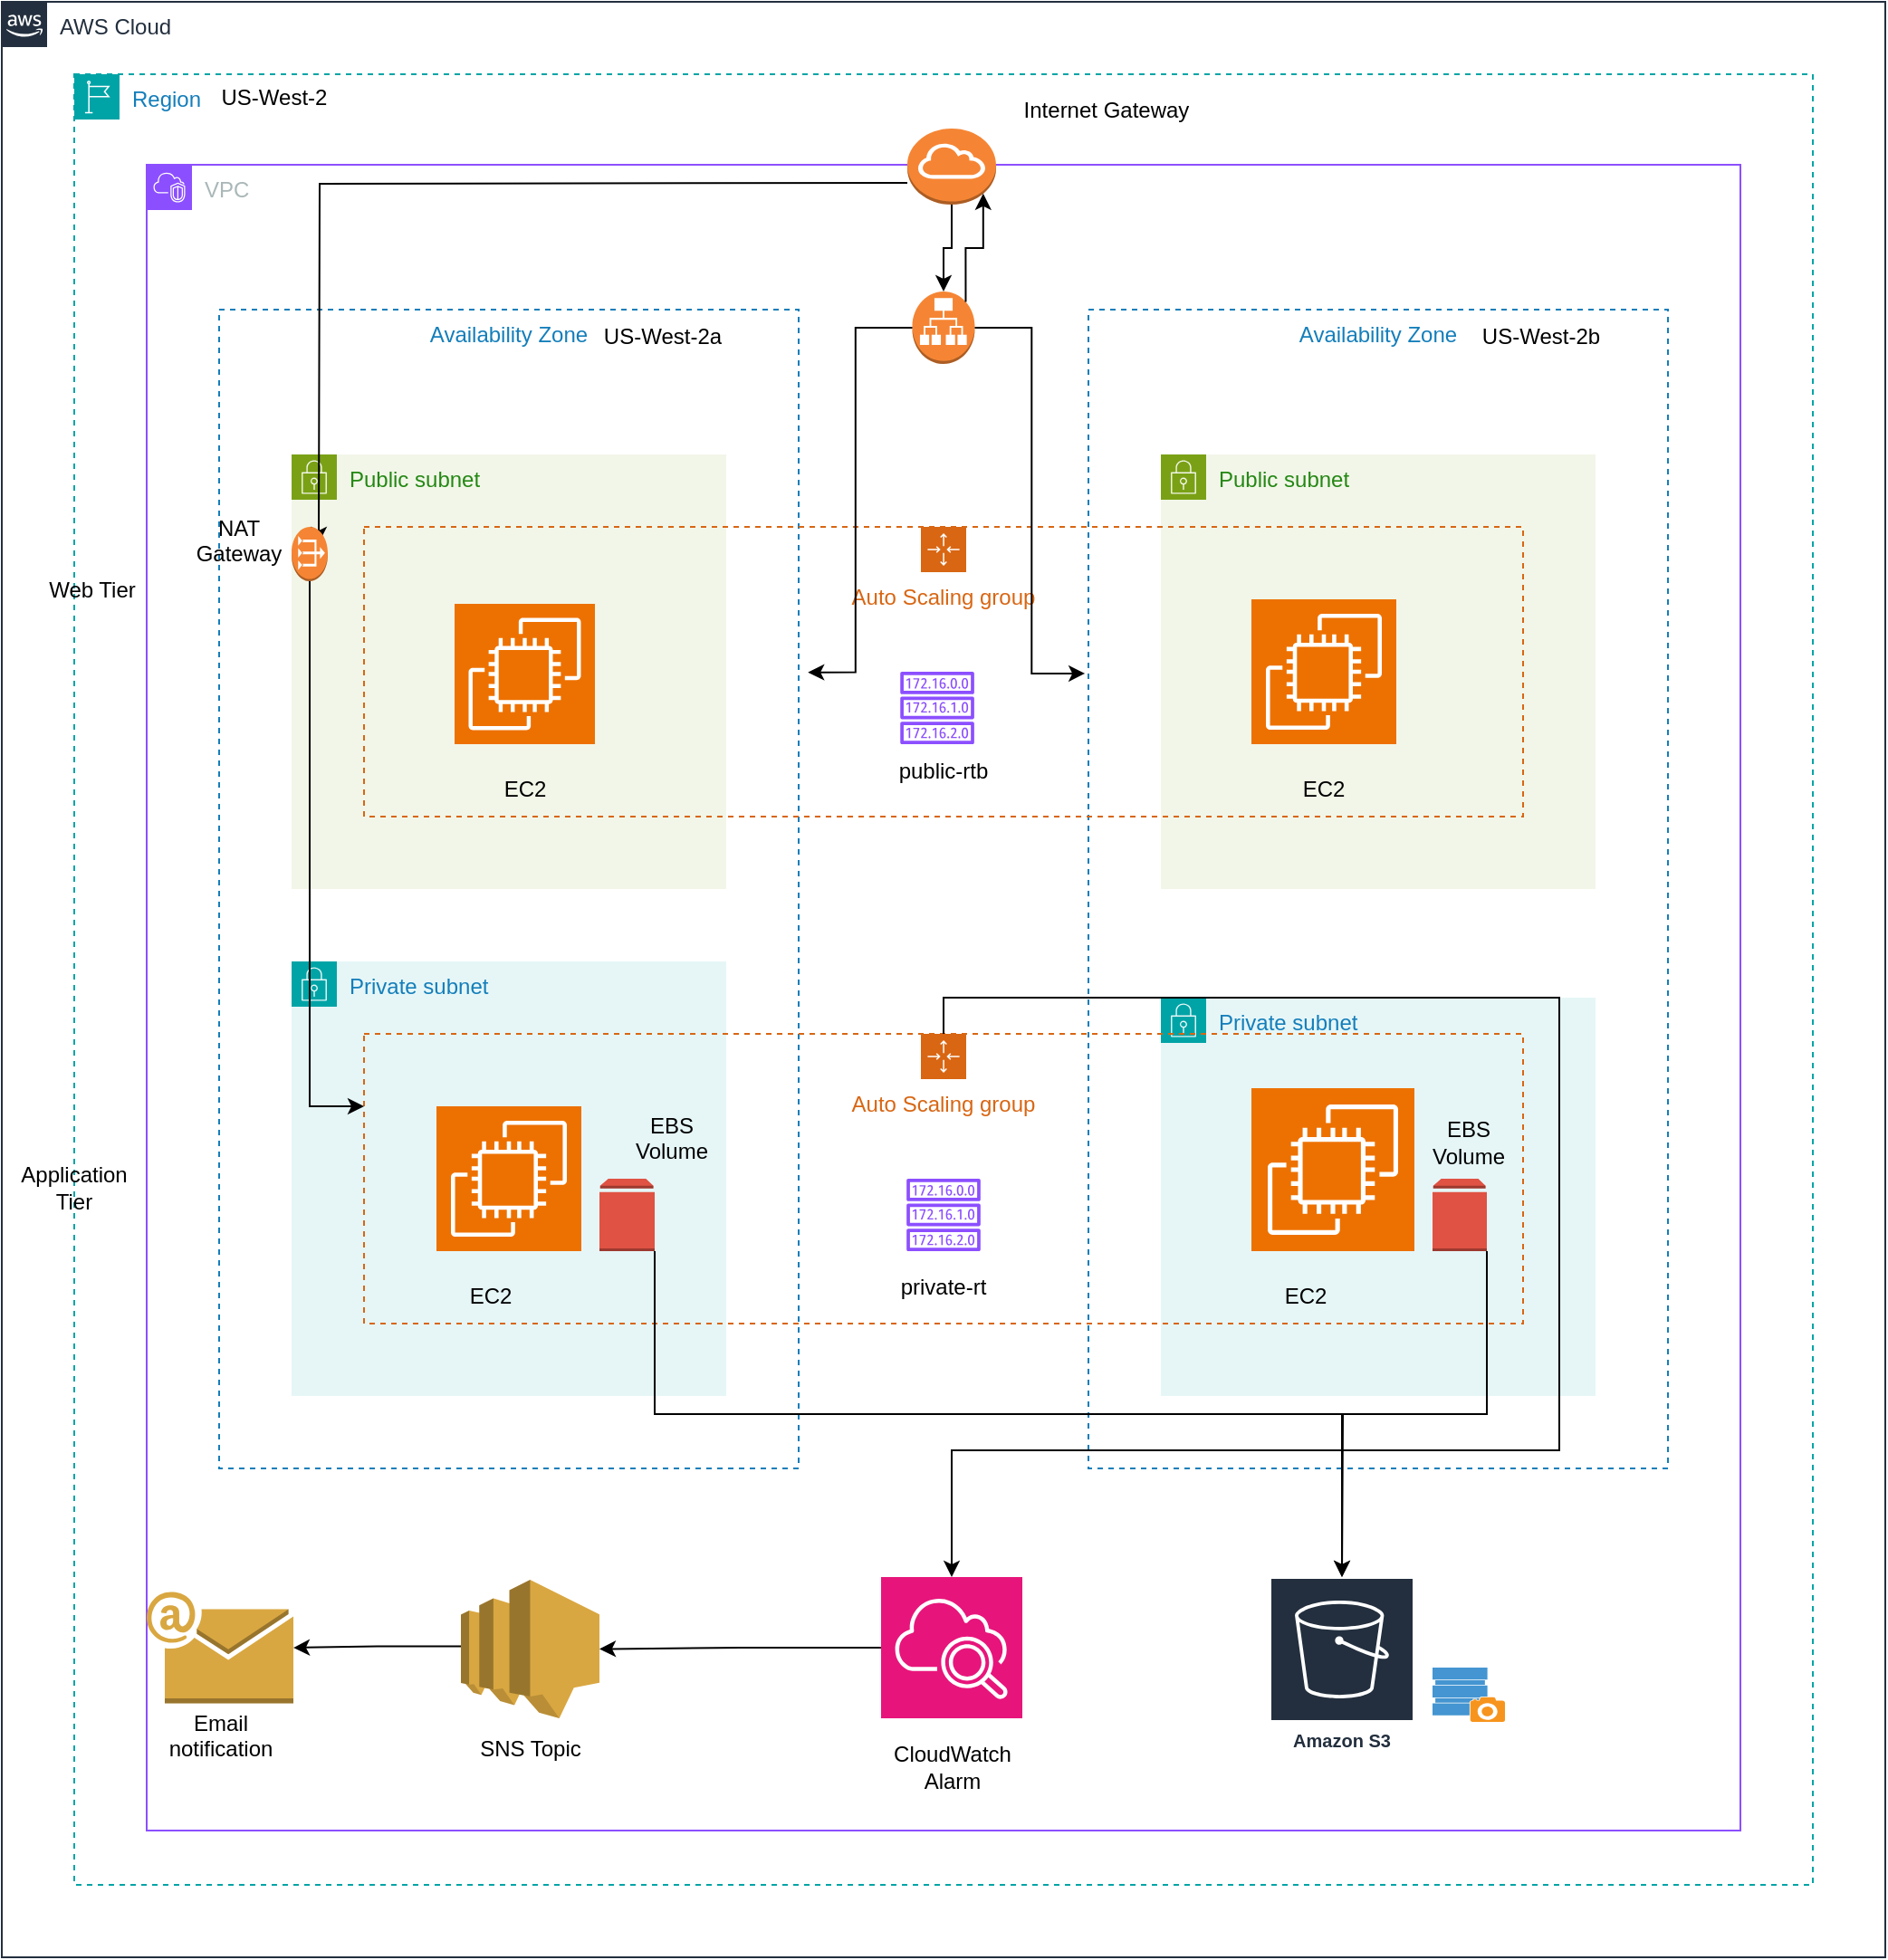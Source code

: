 <mxfile version="24.8.3">
  <diagram name="Page-1" id="WWjLtKliqezvAFkfpZqV">
    <mxGraphModel dx="1434" dy="774" grid="1" gridSize="10" guides="1" tooltips="1" connect="1" arrows="1" fold="1" page="1" pageScale="1" pageWidth="1100" pageHeight="1700" math="0" shadow="0">
      <root>
        <mxCell id="0" />
        <mxCell id="1" parent="0" />
        <mxCell id="W9LA0Zj8rEDHQ3z-ReAV-1" value="AWS Cloud" style="points=[[0,0],[0.25,0],[0.5,0],[0.75,0],[1,0],[1,0.25],[1,0.5],[1,0.75],[1,1],[0.75,1],[0.5,1],[0.25,1],[0,1],[0,0.75],[0,0.5],[0,0.25]];outlineConnect=0;gradientColor=none;html=1;whiteSpace=wrap;fontSize=12;fontStyle=0;container=1;pointerEvents=0;collapsible=0;recursiveResize=0;shape=mxgraph.aws4.group;grIcon=mxgraph.aws4.group_aws_cloud_alt;strokeColor=#232F3E;fillColor=none;verticalAlign=top;align=left;spacingLeft=30;fontColor=#232F3E;dashed=0;" parent="1" vertex="1">
          <mxGeometry x="40" y="40" width="1040" height="1080" as="geometry" />
        </mxCell>
        <mxCell id="W9LA0Zj8rEDHQ3z-ReAV-2" value="Region" style="points=[[0,0],[0.25,0],[0.5,0],[0.75,0],[1,0],[1,0.25],[1,0.5],[1,0.75],[1,1],[0.75,1],[0.5,1],[0.25,1],[0,1],[0,0.75],[0,0.5],[0,0.25]];outlineConnect=0;gradientColor=none;html=1;whiteSpace=wrap;fontSize=12;fontStyle=0;container=1;pointerEvents=0;collapsible=0;recursiveResize=0;shape=mxgraph.aws4.group;grIcon=mxgraph.aws4.group_region;strokeColor=#00A4A6;fillColor=none;verticalAlign=top;align=left;spacingLeft=30;fontColor=#147EBA;dashed=1;" parent="1" vertex="1">
          <mxGeometry x="80" y="80" width="960" height="1000" as="geometry" />
        </mxCell>
        <mxCell id="W9LA0Zj8rEDHQ3z-ReAV-88" value="Internet Gateway" style="text;html=1;align=center;verticalAlign=middle;whiteSpace=wrap;rounded=0;" parent="W9LA0Zj8rEDHQ3z-ReAV-2" vertex="1">
          <mxGeometry x="520" y="10" width="100" height="20" as="geometry" />
        </mxCell>
        <mxCell id="W9LA0Zj8rEDHQ3z-ReAV-113" value="US-West-2" style="text;html=1;align=center;verticalAlign=middle;whiteSpace=wrap;rounded=0;" parent="W9LA0Zj8rEDHQ3z-ReAV-2" vertex="1">
          <mxGeometry x="61" y="-10" width="99" height="45" as="geometry" />
        </mxCell>
        <mxCell id="W9LA0Zj8rEDHQ3z-ReAV-114" value="Web Tier" style="text;html=1;align=center;verticalAlign=middle;whiteSpace=wrap;rounded=0;flipV=1;flipH=0;direction=west;" parent="W9LA0Zj8rEDHQ3z-ReAV-2" vertex="1">
          <mxGeometry x="-20" y="270" width="60" height="30" as="geometry" />
        </mxCell>
        <mxCell id="W9LA0Zj8rEDHQ3z-ReAV-115" value="Application Tier" style="text;html=1;align=center;verticalAlign=middle;whiteSpace=wrap;rounded=0;" parent="W9LA0Zj8rEDHQ3z-ReAV-2" vertex="1">
          <mxGeometry x="-30" y="600" width="60" height="30" as="geometry" />
        </mxCell>
        <mxCell id="W9LA0Zj8rEDHQ3z-ReAV-3" value="VPC" style="points=[[0,0],[0.25,0],[0.5,0],[0.75,0],[1,0],[1,0.25],[1,0.5],[1,0.75],[1,1],[0.75,1],[0.5,1],[0.25,1],[0,1],[0,0.75],[0,0.5],[0,0.25]];outlineConnect=0;gradientColor=none;html=1;whiteSpace=wrap;fontSize=12;fontStyle=0;container=1;pointerEvents=0;collapsible=0;recursiveResize=0;shape=mxgraph.aws4.group;grIcon=mxgraph.aws4.group_vpc2;strokeColor=#8C4FFF;fillColor=none;verticalAlign=top;align=left;spacingLeft=30;fontColor=#AAB7B8;dashed=0;" parent="1" vertex="1">
          <mxGeometry x="120" y="130" width="880" height="920" as="geometry" />
        </mxCell>
        <mxCell id="W9LA0Zj8rEDHQ3z-ReAV-4" value="Availability Zone" style="fillColor=none;strokeColor=#147EBA;dashed=1;verticalAlign=top;fontStyle=0;fontColor=#147EBA;whiteSpace=wrap;html=1;" parent="W9LA0Zj8rEDHQ3z-ReAV-3" vertex="1">
          <mxGeometry x="40" y="80" width="320" height="640" as="geometry" />
        </mxCell>
        <mxCell id="W9LA0Zj8rEDHQ3z-ReAV-5" value="Availability Zone" style="fillColor=none;strokeColor=#147EBA;dashed=1;verticalAlign=top;fontStyle=0;fontColor=#147EBA;whiteSpace=wrap;html=1;" parent="W9LA0Zj8rEDHQ3z-ReAV-3" vertex="1">
          <mxGeometry x="520" y="80" width="320" height="640" as="geometry" />
        </mxCell>
        <mxCell id="W9LA0Zj8rEDHQ3z-ReAV-8" value="US-West-2a" style="text;html=1;align=center;verticalAlign=middle;whiteSpace=wrap;rounded=0;" parent="W9LA0Zj8rEDHQ3z-ReAV-3" vertex="1">
          <mxGeometry x="250" y="80" width="70" height="30" as="geometry" />
        </mxCell>
        <mxCell id="W9LA0Zj8rEDHQ3z-ReAV-10" value="US-West-2b" style="text;html=1;align=center;verticalAlign=middle;whiteSpace=wrap;rounded=0;" parent="W9LA0Zj8rEDHQ3z-ReAV-3" vertex="1">
          <mxGeometry x="690" y="80" width="160" height="30" as="geometry" />
        </mxCell>
        <mxCell id="W9LA0Zj8rEDHQ3z-ReAV-11" value="" style="outlineConnect=0;dashed=0;verticalLabelPosition=bottom;verticalAlign=top;align=center;html=1;shape=mxgraph.aws3.application_load_balancer;fillColor=#F58534;gradientColor=none;" parent="W9LA0Zj8rEDHQ3z-ReAV-3" vertex="1">
          <mxGeometry x="422.75" y="70" width="34.5" height="40" as="geometry" />
        </mxCell>
        <mxCell id="W9LA0Zj8rEDHQ3z-ReAV-14" value="Private subnet" style="points=[[0,0],[0.25,0],[0.5,0],[0.75,0],[1,0],[1,0.25],[1,0.5],[1,0.75],[1,1],[0.75,1],[0.5,1],[0.25,1],[0,1],[0,0.75],[0,0.5],[0,0.25]];outlineConnect=0;gradientColor=none;html=1;whiteSpace=wrap;fontSize=12;fontStyle=0;container=1;pointerEvents=0;collapsible=0;recursiveResize=0;shape=mxgraph.aws4.group;grIcon=mxgraph.aws4.group_security_group;grStroke=0;strokeColor=#00A4A6;fillColor=#E6F6F7;verticalAlign=top;align=left;spacingLeft=30;fontColor=#147EBA;dashed=0;" parent="W9LA0Zj8rEDHQ3z-ReAV-3" vertex="1">
          <mxGeometry x="80" y="440" width="240" height="240" as="geometry" />
        </mxCell>
        <mxCell id="W9LA0Zj8rEDHQ3z-ReAV-15" value="Private subnet" style="points=[[0,0],[0.25,0],[0.5,0],[0.75,0],[1,0],[1,0.25],[1,0.5],[1,0.75],[1,1],[0.75,1],[0.5,1],[0.25,1],[0,1],[0,0.75],[0,0.5],[0,0.25]];outlineConnect=0;gradientColor=none;html=1;whiteSpace=wrap;fontSize=12;fontStyle=0;container=1;pointerEvents=0;collapsible=0;recursiveResize=0;shape=mxgraph.aws4.group;grIcon=mxgraph.aws4.group_security_group;grStroke=0;strokeColor=#00A4A6;fillColor=#E6F6F7;verticalAlign=top;align=left;spacingLeft=30;fontColor=#147EBA;dashed=0;" parent="W9LA0Zj8rEDHQ3z-ReAV-3" vertex="1">
          <mxGeometry x="560" y="460" width="240" height="220" as="geometry" />
        </mxCell>
        <mxCell id="W9LA0Zj8rEDHQ3z-ReAV-16" value="Public subnet" style="points=[[0,0],[0.25,0],[0.5,0],[0.75,0],[1,0],[1,0.25],[1,0.5],[1,0.75],[1,1],[0.75,1],[0.5,1],[0.25,1],[0,1],[0,0.75],[0,0.5],[0,0.25]];outlineConnect=0;gradientColor=none;html=1;whiteSpace=wrap;fontSize=12;fontStyle=0;container=1;pointerEvents=0;collapsible=0;recursiveResize=0;shape=mxgraph.aws4.group;grIcon=mxgraph.aws4.group_security_group;grStroke=0;strokeColor=#7AA116;fillColor=#F2F6E8;verticalAlign=top;align=left;spacingLeft=30;fontColor=#248814;dashed=0;" parent="W9LA0Zj8rEDHQ3z-ReAV-3" vertex="1">
          <mxGeometry x="80" y="160" width="240" height="240" as="geometry" />
        </mxCell>
        <mxCell id="W9LA0Zj8rEDHQ3z-ReAV-17" value="Public subnet" style="points=[[0,0],[0.25,0],[0.5,0],[0.75,0],[1,0],[1,0.25],[1,0.5],[1,0.75],[1,1],[0.75,1],[0.5,1],[0.25,1],[0,1],[0,0.75],[0,0.5],[0,0.25]];outlineConnect=0;gradientColor=none;html=1;whiteSpace=wrap;fontSize=12;fontStyle=0;container=1;pointerEvents=0;collapsible=0;recursiveResize=0;shape=mxgraph.aws4.group;grIcon=mxgraph.aws4.group_security_group;grStroke=0;strokeColor=#7AA116;fillColor=#F2F6E8;verticalAlign=top;align=left;spacingLeft=30;fontColor=#248814;dashed=0;" parent="W9LA0Zj8rEDHQ3z-ReAV-3" vertex="1">
          <mxGeometry x="560" y="160" width="240" height="240" as="geometry" />
        </mxCell>
        <mxCell id="W9LA0Zj8rEDHQ3z-ReAV-18" value="Auto Scaling group" style="points=[[0,0],[0.25,0],[0.5,0],[0.75,0],[1,0],[1,0.25],[1,0.5],[1,0.75],[1,1],[0.75,1],[0.5,1],[0.25,1],[0,1],[0,0.75],[0,0.5],[0,0.25]];outlineConnect=0;gradientColor=none;html=1;whiteSpace=wrap;fontSize=12;fontStyle=0;container=1;pointerEvents=0;collapsible=0;recursiveResize=0;shape=mxgraph.aws4.groupCenter;grIcon=mxgraph.aws4.group_auto_scaling_group;grStroke=1;strokeColor=#D86613;fillColor=none;verticalAlign=top;align=center;fontColor=#D86613;dashed=1;spacingTop=25;" parent="W9LA0Zj8rEDHQ3z-ReAV-3" vertex="1">
          <mxGeometry x="120" y="200" width="640" height="160" as="geometry" />
        </mxCell>
        <mxCell id="W9LA0Zj8rEDHQ3z-ReAV-21" value="" style="sketch=0;points=[[0,0,0],[0.25,0,0],[0.5,0,0],[0.75,0,0],[1,0,0],[0,1,0],[0.25,1,0],[0.5,1,0],[0.75,1,0],[1,1,0],[0,0.25,0],[0,0.5,0],[0,0.75,0],[1,0.25,0],[1,0.5,0],[1,0.75,0]];outlineConnect=0;fontColor=#232F3E;fillColor=#ED7100;strokeColor=#ffffff;dashed=0;verticalLabelPosition=bottom;verticalAlign=top;align=center;html=1;fontSize=12;fontStyle=0;aspect=fixed;shape=mxgraph.aws4.resourceIcon;resIcon=mxgraph.aws4.ec2;" parent="W9LA0Zj8rEDHQ3z-ReAV-18" vertex="1">
          <mxGeometry x="50" y="42.5" width="77.5" height="77.5" as="geometry" />
        </mxCell>
        <mxCell id="W9LA0Zj8rEDHQ3z-ReAV-44" value="" style="sketch=0;outlineConnect=0;fontColor=#232F3E;gradientColor=none;fillColor=#8C4FFF;strokeColor=none;dashed=0;verticalLabelPosition=bottom;verticalAlign=top;align=center;html=1;fontSize=12;fontStyle=0;aspect=fixed;pointerEvents=1;shape=mxgraph.aws4.route_table;" parent="W9LA0Zj8rEDHQ3z-ReAV-18" vertex="1">
          <mxGeometry x="296" y="80" width="41.05" height="40" as="geometry" />
        </mxCell>
        <mxCell id="W9LA0Zj8rEDHQ3z-ReAV-89" value="EC2" style="text;html=1;align=center;verticalAlign=middle;whiteSpace=wrap;rounded=0;" parent="W9LA0Zj8rEDHQ3z-ReAV-18" vertex="1">
          <mxGeometry x="58.75" y="130" width="60" height="30" as="geometry" />
        </mxCell>
        <mxCell id="W9LA0Zj8rEDHQ3z-ReAV-90" value="EC2" style="text;html=1;align=center;verticalAlign=middle;whiteSpace=wrap;rounded=0;" parent="W9LA0Zj8rEDHQ3z-ReAV-18" vertex="1">
          <mxGeometry x="500" y="130" width="60" height="30" as="geometry" />
        </mxCell>
        <mxCell id="W9LA0Zj8rEDHQ3z-ReAV-102" value="public-rtb" style="text;html=1;align=center;verticalAlign=middle;whiteSpace=wrap;rounded=0;" parent="W9LA0Zj8rEDHQ3z-ReAV-18" vertex="1">
          <mxGeometry x="290" y="120" width="60" height="30" as="geometry" />
        </mxCell>
        <mxCell id="W9LA0Zj8rEDHQ3z-ReAV-23" value="" style="sketch=0;points=[[0,0,0],[0.25,0,0],[0.5,0,0],[0.75,0,0],[1,0,0],[0,1,0],[0.25,1,0],[0.5,1,0],[0.75,1,0],[1,1,0],[0,0.25,0],[0,0.5,0],[0,0.75,0],[1,0.25,0],[1,0.5,0],[1,0.75,0]];outlineConnect=0;fontColor=#232F3E;fillColor=#ED7100;strokeColor=#ffffff;dashed=0;verticalLabelPosition=bottom;verticalAlign=top;align=center;html=1;fontSize=12;fontStyle=0;aspect=fixed;shape=mxgraph.aws4.resourceIcon;resIcon=mxgraph.aws4.ec2;" parent="W9LA0Zj8rEDHQ3z-ReAV-3" vertex="1">
          <mxGeometry x="610" y="510" width="90" height="90" as="geometry" />
        </mxCell>
        <mxCell id="W9LA0Zj8rEDHQ3z-ReAV-24" value="" style="sketch=0;points=[[0,0,0],[0.25,0,0],[0.5,0,0],[0.75,0,0],[1,0,0],[0,1,0],[0.25,1,0],[0.5,1,0],[0.75,1,0],[1,1,0],[0,0.25,0],[0,0.5,0],[0,0.75,0],[1,0.25,0],[1,0.5,0],[1,0.75,0]];outlineConnect=0;fontColor=#232F3E;fillColor=#ED7100;strokeColor=#ffffff;dashed=0;verticalLabelPosition=bottom;verticalAlign=top;align=center;html=1;fontSize=12;fontStyle=0;aspect=fixed;shape=mxgraph.aws4.resourceIcon;resIcon=mxgraph.aws4.ec2;" parent="W9LA0Zj8rEDHQ3z-ReAV-3" vertex="1">
          <mxGeometry x="610" y="240" width="80" height="80" as="geometry" />
        </mxCell>
        <mxCell id="W9LA0Zj8rEDHQ3z-ReAV-29" value="" style="sketch=0;points=[[0,0,0],[0.25,0,0],[0.5,0,0],[0.75,0,0],[1,0,0],[0,1,0],[0.25,1,0],[0.5,1,0],[0.75,1,0],[1,1,0],[0,0.25,0],[0,0.5,0],[0,0.75,0],[1,0.25,0],[1,0.5,0],[1,0.75,0]];points=[[0,0,0],[0.25,0,0],[0.5,0,0],[0.75,0,0],[1,0,0],[0,1,0],[0.25,1,0],[0.5,1,0],[0.75,1,0],[1,1,0],[0,0.25,0],[0,0.5,0],[0,0.75,0],[1,0.25,0],[1,0.5,0],[1,0.75,0]];outlineConnect=0;fontColor=#232F3E;fillColor=#E7157B;strokeColor=#ffffff;dashed=0;verticalLabelPosition=bottom;verticalAlign=top;align=center;html=1;fontSize=12;fontStyle=0;aspect=fixed;shape=mxgraph.aws4.resourceIcon;resIcon=mxgraph.aws4.cloudwatch_2;" parent="W9LA0Zj8rEDHQ3z-ReAV-3" vertex="1">
          <mxGeometry x="405.5" y="780" width="78" height="78" as="geometry" />
        </mxCell>
        <mxCell id="W9LA0Zj8rEDHQ3z-ReAV-107" style="edgeStyle=orthogonalEdgeStyle;rounded=0;orthogonalLoop=1;jettySize=auto;html=1;exitX=0;exitY=0.48;exitDx=0;exitDy=0;exitPerimeter=0;" parent="W9LA0Zj8rEDHQ3z-ReAV-3" source="W9LA0Zj8rEDHQ3z-ReAV-30" target="W9LA0Zj8rEDHQ3z-ReAV-105" edge="1">
          <mxGeometry relative="1" as="geometry" />
        </mxCell>
        <mxCell id="W9LA0Zj8rEDHQ3z-ReAV-30" value="" style="outlineConnect=0;dashed=0;verticalLabelPosition=bottom;verticalAlign=top;align=center;html=1;shape=mxgraph.aws3.sns;fillColor=#D9A741;gradientColor=none;" parent="W9LA0Zj8rEDHQ3z-ReAV-3" vertex="1">
          <mxGeometry x="173.5" y="781.5" width="76.5" height="76.5" as="geometry" />
        </mxCell>
        <mxCell id="W9LA0Zj8rEDHQ3z-ReAV-31" value="Amazon S3" style="sketch=0;outlineConnect=0;fontColor=#232F3E;gradientColor=none;strokeColor=#ffffff;fillColor=#232F3E;dashed=0;verticalLabelPosition=middle;verticalAlign=bottom;align=center;html=1;whiteSpace=wrap;fontSize=10;fontStyle=1;spacing=3;shape=mxgraph.aws4.productIcon;prIcon=mxgraph.aws4.s3;" parent="W9LA0Zj8rEDHQ3z-ReAV-3" vertex="1">
          <mxGeometry x="620" y="780" width="80" height="100" as="geometry" />
        </mxCell>
        <mxCell id="W9LA0Zj8rEDHQ3z-ReAV-19" value="Auto Scaling group" style="points=[[0,0],[0.25,0],[0.5,0],[0.75,0],[1,0],[1,0.25],[1,0.5],[1,0.75],[1,1],[0.75,1],[0.5,1],[0.25,1],[0,1],[0,0.75],[0,0.5],[0,0.25]];outlineConnect=0;gradientColor=none;html=1;whiteSpace=wrap;fontSize=12;fontStyle=0;container=1;pointerEvents=0;collapsible=0;recursiveResize=0;shape=mxgraph.aws4.groupCenter;grIcon=mxgraph.aws4.group_auto_scaling_group;grStroke=1;strokeColor=#D86613;fillColor=none;verticalAlign=top;align=center;fontColor=#D86613;dashed=1;spacingTop=25;" parent="W9LA0Zj8rEDHQ3z-ReAV-3" vertex="1">
          <mxGeometry x="120" y="480" width="640" height="160" as="geometry" />
        </mxCell>
        <mxCell id="W9LA0Zj8rEDHQ3z-ReAV-28" value="" style="outlineConnect=0;dashed=0;verticalLabelPosition=bottom;verticalAlign=top;align=center;html=1;shape=mxgraph.aws3.volume;fillColor=#E05243;gradientColor=none;" parent="W9LA0Zj8rEDHQ3z-ReAV-19" vertex="1">
          <mxGeometry x="590" y="80" width="30" height="40" as="geometry" />
        </mxCell>
        <mxCell id="W9LA0Zj8rEDHQ3z-ReAV-22" value="" style="sketch=0;points=[[0,0,0],[0.25,0,0],[0.5,0,0],[0.75,0,0],[1,0,0],[0,1,0],[0.25,1,0],[0.5,1,0],[0.75,1,0],[1,1,0],[0,0.25,0],[0,0.5,0],[0,0.75,0],[1,0.25,0],[1,0.5,0],[1,0.75,0]];outlineConnect=0;fontColor=#232F3E;fillColor=#ED7100;strokeColor=#ffffff;dashed=0;verticalLabelPosition=bottom;verticalAlign=top;align=center;html=1;fontSize=12;fontStyle=0;aspect=fixed;shape=mxgraph.aws4.resourceIcon;resIcon=mxgraph.aws4.ec2;" parent="W9LA0Zj8rEDHQ3z-ReAV-19" vertex="1">
          <mxGeometry x="40" y="40" width="80" height="80" as="geometry" />
        </mxCell>
        <mxCell id="W9LA0Zj8rEDHQ3z-ReAV-77" style="edgeStyle=orthogonalEdgeStyle;rounded=0;orthogonalLoop=1;jettySize=auto;html=1;exitX=1;exitY=1;exitDx=0;exitDy=0;exitPerimeter=0;" parent="W9LA0Zj8rEDHQ3z-ReAV-19" source="W9LA0Zj8rEDHQ3z-ReAV-27" edge="1">
          <mxGeometry relative="1" as="geometry">
            <mxPoint x="540" y="300" as="targetPoint" />
          </mxGeometry>
        </mxCell>
        <mxCell id="W9LA0Zj8rEDHQ3z-ReAV-27" value="" style="outlineConnect=0;dashed=0;verticalLabelPosition=bottom;verticalAlign=top;align=center;html=1;shape=mxgraph.aws3.volume;fillColor=#E05243;gradientColor=none;" parent="W9LA0Zj8rEDHQ3z-ReAV-19" vertex="1">
          <mxGeometry x="130" y="80" width="30.5" height="40" as="geometry" />
        </mxCell>
        <mxCell id="W9LA0Zj8rEDHQ3z-ReAV-45" value="" style="sketch=0;outlineConnect=0;fontColor=#232F3E;gradientColor=none;fillColor=#8C4FFF;strokeColor=none;dashed=0;verticalLabelPosition=bottom;verticalAlign=top;align=center;html=1;fontSize=12;fontStyle=0;aspect=fixed;pointerEvents=1;shape=mxgraph.aws4.route_table;" parent="W9LA0Zj8rEDHQ3z-ReAV-19" vertex="1">
          <mxGeometry x="299.47" y="80" width="41.06" height="40" as="geometry" />
        </mxCell>
        <mxCell id="W9LA0Zj8rEDHQ3z-ReAV-91" value="EC2" style="text;html=1;align=center;verticalAlign=middle;whiteSpace=wrap;rounded=0;" parent="W9LA0Zj8rEDHQ3z-ReAV-19" vertex="1">
          <mxGeometry x="40" y="130" width="60" height="30" as="geometry" />
        </mxCell>
        <mxCell id="W9LA0Zj8rEDHQ3z-ReAV-95" value="&lt;div&gt;EBS Volume&lt;/div&gt;&lt;div&gt;&lt;br&gt;&lt;/div&gt;" style="text;html=1;align=center;verticalAlign=middle;whiteSpace=wrap;rounded=0;" parent="W9LA0Zj8rEDHQ3z-ReAV-19" vertex="1">
          <mxGeometry x="140" y="50" width="60" height="30" as="geometry" />
        </mxCell>
        <mxCell id="W9LA0Zj8rEDHQ3z-ReAV-97" value="EBS Volume" style="text;html=1;align=center;verticalAlign=middle;whiteSpace=wrap;rounded=0;" parent="W9LA0Zj8rEDHQ3z-ReAV-19" vertex="1">
          <mxGeometry x="580" y="60" width="60" as="geometry" />
        </mxCell>
        <mxCell id="W9LA0Zj8rEDHQ3z-ReAV-103" value="private-rt" style="text;html=1;align=center;verticalAlign=middle;whiteSpace=wrap;rounded=0;" parent="W9LA0Zj8rEDHQ3z-ReAV-19" vertex="1">
          <mxGeometry x="290" y="130" width="60" height="20" as="geometry" />
        </mxCell>
        <mxCell id="W9LA0Zj8rEDHQ3z-ReAV-64" style="edgeStyle=orthogonalEdgeStyle;rounded=0;orthogonalLoop=1;jettySize=auto;html=1;exitX=1;exitY=0.5;exitDx=0;exitDy=0;exitPerimeter=0;entryX=-0.006;entryY=0.314;entryDx=0;entryDy=0;entryPerimeter=0;" parent="W9LA0Zj8rEDHQ3z-ReAV-3" source="W9LA0Zj8rEDHQ3z-ReAV-11" target="W9LA0Zj8rEDHQ3z-ReAV-5" edge="1">
          <mxGeometry relative="1" as="geometry" />
        </mxCell>
        <mxCell id="W9LA0Zj8rEDHQ3z-ReAV-66" style="edgeStyle=orthogonalEdgeStyle;rounded=0;orthogonalLoop=1;jettySize=auto;html=1;exitX=0;exitY=0.5;exitDx=0;exitDy=0;exitPerimeter=0;entryX=1.016;entryY=0.313;entryDx=0;entryDy=0;entryPerimeter=0;" parent="W9LA0Zj8rEDHQ3z-ReAV-3" source="W9LA0Zj8rEDHQ3z-ReAV-11" target="W9LA0Zj8rEDHQ3z-ReAV-4" edge="1">
          <mxGeometry relative="1" as="geometry" />
        </mxCell>
        <mxCell id="W9LA0Zj8rEDHQ3z-ReAV-69" style="edgeStyle=orthogonalEdgeStyle;rounded=0;orthogonalLoop=1;jettySize=auto;html=1;exitX=0;exitY=0.5;exitDx=0;exitDy=0;exitPerimeter=0;" parent="W9LA0Zj8rEDHQ3z-ReAV-3" edge="1">
          <mxGeometry relative="1" as="geometry">
            <mxPoint x="420" y="10" as="sourcePoint" />
            <mxPoint x="95" y="209" as="targetPoint" />
          </mxGeometry>
        </mxCell>
        <mxCell id="W9LA0Zj8rEDHQ3z-ReAV-67" value="" style="outlineConnect=0;dashed=0;verticalLabelPosition=bottom;verticalAlign=top;align=center;html=1;shape=mxgraph.aws3.internet_gateway;fillColor=#F58534;gradientColor=none;" parent="W9LA0Zj8rEDHQ3z-ReAV-3" vertex="1">
          <mxGeometry x="420" y="-20" width="49" height="42" as="geometry" />
        </mxCell>
        <mxCell id="W9LA0Zj8rEDHQ3z-ReAV-72" style="edgeStyle=orthogonalEdgeStyle;rounded=0;orthogonalLoop=1;jettySize=auto;html=1;exitX=0.5;exitY=1;exitDx=0;exitDy=0;exitPerimeter=0;entryX=0;entryY=0.25;entryDx=0;entryDy=0;" parent="W9LA0Zj8rEDHQ3z-ReAV-3" source="W9LA0Zj8rEDHQ3z-ReAV-70" target="W9LA0Zj8rEDHQ3z-ReAV-19" edge="1">
          <mxGeometry relative="1" as="geometry" />
        </mxCell>
        <mxCell id="W9LA0Zj8rEDHQ3z-ReAV-70" value="" style="outlineConnect=0;dashed=0;verticalLabelPosition=bottom;verticalAlign=top;align=center;html=1;shape=mxgraph.aws3.vpc_nat_gateway;fillColor=#F58534;gradientColor=none;" parent="W9LA0Zj8rEDHQ3z-ReAV-3" vertex="1">
          <mxGeometry x="80" y="200" width="20" height="30" as="geometry" />
        </mxCell>
        <mxCell id="W9LA0Zj8rEDHQ3z-ReAV-73" style="edgeStyle=orthogonalEdgeStyle;rounded=0;orthogonalLoop=1;jettySize=auto;html=1;exitX=0.5;exitY=0;exitDx=0;exitDy=0;" parent="W9LA0Zj8rEDHQ3z-ReAV-3" source="W9LA0Zj8rEDHQ3z-ReAV-19" target="W9LA0Zj8rEDHQ3z-ReAV-29" edge="1">
          <mxGeometry relative="1" as="geometry" />
        </mxCell>
        <mxCell id="W9LA0Zj8rEDHQ3z-ReAV-76" style="edgeStyle=orthogonalEdgeStyle;rounded=0;orthogonalLoop=1;jettySize=auto;html=1;exitX=1;exitY=1;exitDx=0;exitDy=0;exitPerimeter=0;" parent="W9LA0Zj8rEDHQ3z-ReAV-3" source="W9LA0Zj8rEDHQ3z-ReAV-28" target="W9LA0Zj8rEDHQ3z-ReAV-31" edge="1">
          <mxGeometry relative="1" as="geometry" />
        </mxCell>
        <mxCell id="W9LA0Zj8rEDHQ3z-ReAV-78" value="" style="shadow=0;dashed=0;html=1;strokeColor=none;fillColor=#4495D1;labelPosition=center;verticalLabelPosition=bottom;verticalAlign=top;align=center;outlineConnect=0;shape=mxgraph.veeam.snapshot;" parent="W9LA0Zj8rEDHQ3z-ReAV-3" vertex="1">
          <mxGeometry x="710" y="830" width="40" height="30" as="geometry" />
        </mxCell>
        <mxCell id="W9LA0Zj8rEDHQ3z-ReAV-82" style="edgeStyle=orthogonalEdgeStyle;rounded=0;orthogonalLoop=1;jettySize=auto;html=1;exitX=0.5;exitY=1;exitDx=0;exitDy=0;exitPerimeter=0;entryX=0.5;entryY=0;entryDx=0;entryDy=0;entryPerimeter=0;" parent="W9LA0Zj8rEDHQ3z-ReAV-3" source="W9LA0Zj8rEDHQ3z-ReAV-67" target="W9LA0Zj8rEDHQ3z-ReAV-11" edge="1">
          <mxGeometry relative="1" as="geometry" />
        </mxCell>
        <mxCell id="W9LA0Zj8rEDHQ3z-ReAV-83" style="edgeStyle=orthogonalEdgeStyle;rounded=0;orthogonalLoop=1;jettySize=auto;html=1;exitX=0.855;exitY=0.145;exitDx=0;exitDy=0;exitPerimeter=0;entryX=0.855;entryY=0.855;entryDx=0;entryDy=0;entryPerimeter=0;" parent="W9LA0Zj8rEDHQ3z-ReAV-3" source="W9LA0Zj8rEDHQ3z-ReAV-11" target="W9LA0Zj8rEDHQ3z-ReAV-67" edge="1">
          <mxGeometry relative="1" as="geometry" />
        </mxCell>
        <mxCell id="W9LA0Zj8rEDHQ3z-ReAV-96" value="EC2" style="text;html=1;align=center;verticalAlign=middle;whiteSpace=wrap;rounded=0;" parent="W9LA0Zj8rEDHQ3z-ReAV-3" vertex="1">
          <mxGeometry x="610" y="610" width="60" height="30" as="geometry" />
        </mxCell>
        <mxCell id="W9LA0Zj8rEDHQ3z-ReAV-98" value="SNS Topic" style="text;html=1;align=center;verticalAlign=middle;whiteSpace=wrap;rounded=0;" parent="W9LA0Zj8rEDHQ3z-ReAV-3" vertex="1">
          <mxGeometry x="181.75" y="860" width="60" height="30" as="geometry" />
        </mxCell>
        <mxCell id="W9LA0Zj8rEDHQ3z-ReAV-99" value="CloudWatch Alarm" style="text;html=1;align=center;verticalAlign=middle;whiteSpace=wrap;rounded=0;" parent="W9LA0Zj8rEDHQ3z-ReAV-3" vertex="1">
          <mxGeometry x="414.5" y="880" width="60" height="10" as="geometry" />
        </mxCell>
        <mxCell id="W9LA0Zj8rEDHQ3z-ReAV-105" value="" style="outlineConnect=0;dashed=0;verticalLabelPosition=bottom;verticalAlign=top;align=center;html=1;shape=mxgraph.aws3.email;fillColor=#D9A741;gradientColor=none;" parent="W9LA0Zj8rEDHQ3z-ReAV-3" vertex="1">
          <mxGeometry y="788.25" width="81" height="61.5" as="geometry" />
        </mxCell>
        <mxCell id="W9LA0Zj8rEDHQ3z-ReAV-108" style="edgeStyle=orthogonalEdgeStyle;rounded=0;orthogonalLoop=1;jettySize=auto;html=1;exitX=0;exitY=0.5;exitDx=0;exitDy=0;exitPerimeter=0;entryX=1;entryY=0.5;entryDx=0;entryDy=0;entryPerimeter=0;" parent="W9LA0Zj8rEDHQ3z-ReAV-3" source="W9LA0Zj8rEDHQ3z-ReAV-29" target="W9LA0Zj8rEDHQ3z-ReAV-30" edge="1">
          <mxGeometry relative="1" as="geometry" />
        </mxCell>
        <mxCell id="W9LA0Zj8rEDHQ3z-ReAV-109" value="&lt;div&gt;Email notification&lt;/div&gt;&lt;div&gt;&lt;br&gt;&lt;/div&gt;" style="text;html=1;align=center;verticalAlign=middle;whiteSpace=wrap;rounded=0;" parent="W9LA0Zj8rEDHQ3z-ReAV-3" vertex="1">
          <mxGeometry x="10.5" y="860" width="60" height="30" as="geometry" />
        </mxCell>
        <mxCell id="W9LA0Zj8rEDHQ3z-ReAV-112" value="&lt;div&gt;NAT Gateway&lt;/div&gt;&lt;div&gt;&lt;br&gt;&lt;/div&gt;" style="text;html=1;align=center;verticalAlign=middle;whiteSpace=wrap;rounded=0;" parent="W9LA0Zj8rEDHQ3z-ReAV-3" vertex="1">
          <mxGeometry x="21" y="200" width="60" height="30" as="geometry" />
        </mxCell>
      </root>
    </mxGraphModel>
  </diagram>
</mxfile>
